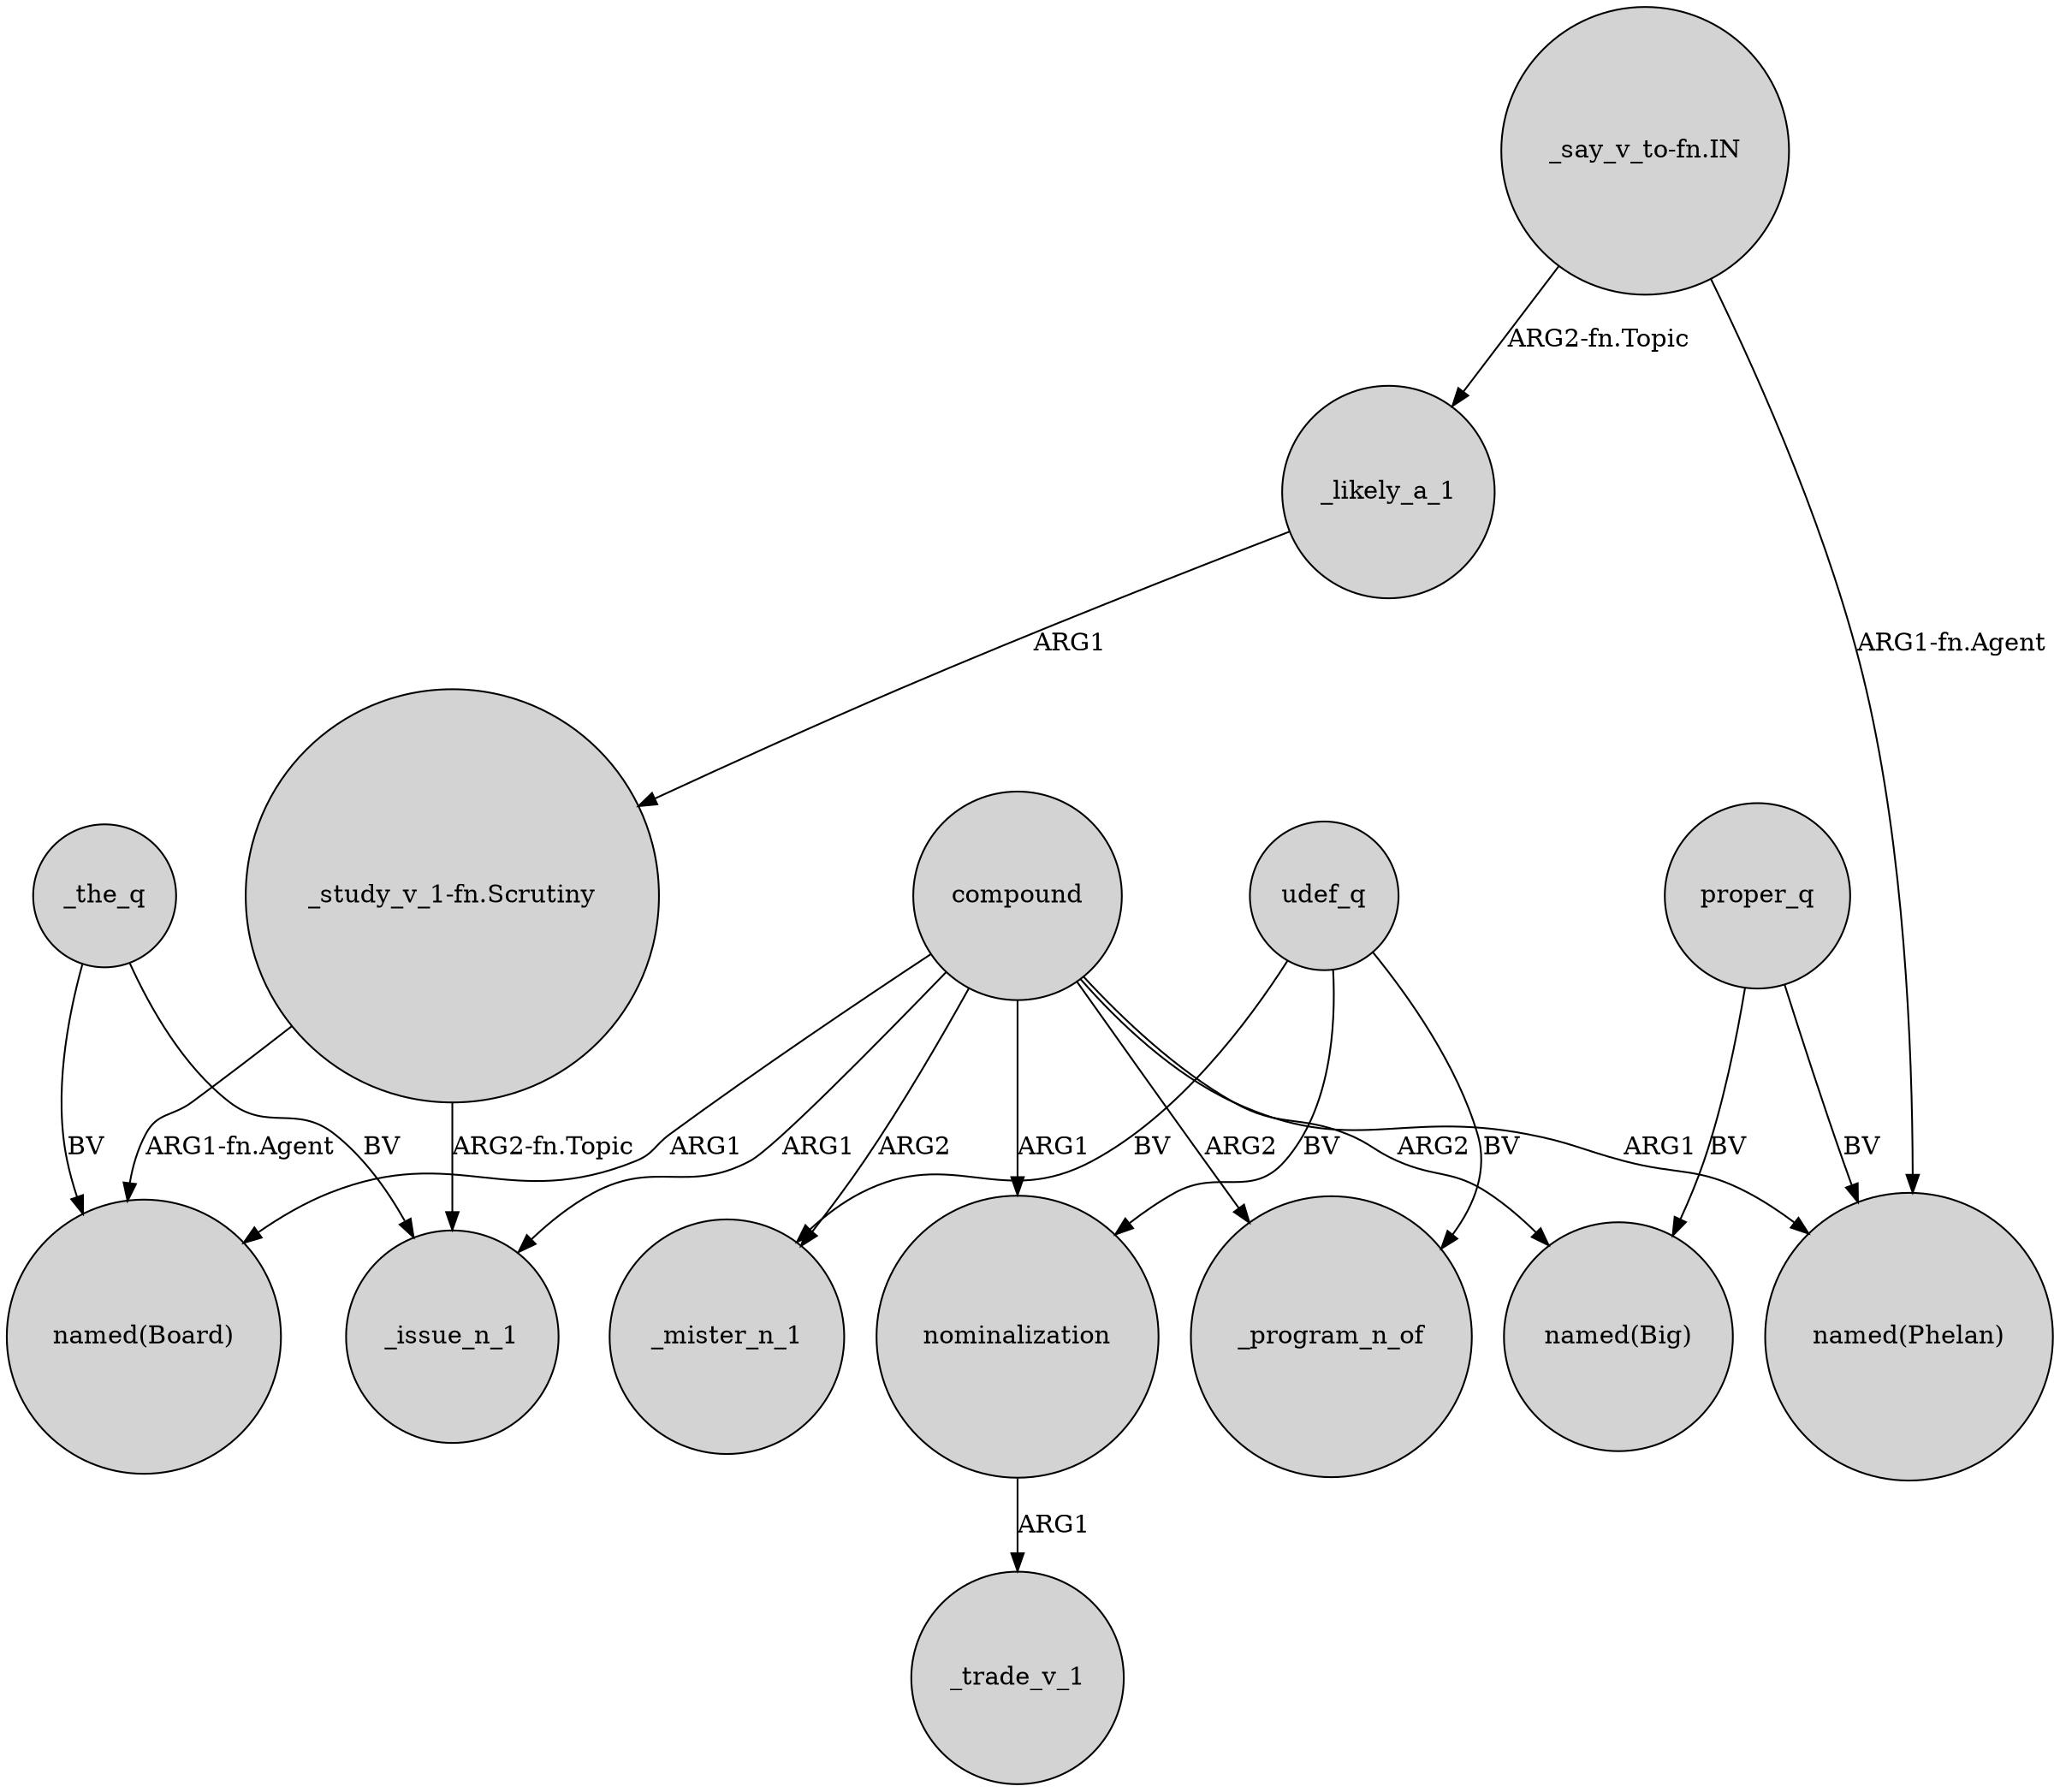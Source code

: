 digraph {
	node [shape=circle style=filled]
	_the_q -> "named(Board)" [label=BV]
	compound -> _program_n_of [label=ARG2]
	compound -> _mister_n_1 [label=ARG2]
	udef_q -> _mister_n_1 [label=BV]
	"_study_v_1-fn.Scrutiny" -> "named(Board)" [label="ARG1-fn.Agent"]
	udef_q -> _program_n_of [label=BV]
	_the_q -> _issue_n_1 [label=BV]
	nominalization -> _trade_v_1 [label=ARG1]
	"_study_v_1-fn.Scrutiny" -> _issue_n_1 [label="ARG2-fn.Topic"]
	compound -> "named(Board)" [label=ARG1]
	compound -> "named(Phelan)" [label=ARG1]
	udef_q -> nominalization [label=BV]
	compound -> _issue_n_1 [label=ARG1]
	"_say_v_to-fn.IN" -> _likely_a_1 [label="ARG2-fn.Topic"]
	proper_q -> "named(Phelan)" [label=BV]
	compound -> "named(Big)" [label=ARG2]
	_likely_a_1 -> "_study_v_1-fn.Scrutiny" [label=ARG1]
	compound -> nominalization [label=ARG1]
	"_say_v_to-fn.IN" -> "named(Phelan)" [label="ARG1-fn.Agent"]
	proper_q -> "named(Big)" [label=BV]
}

